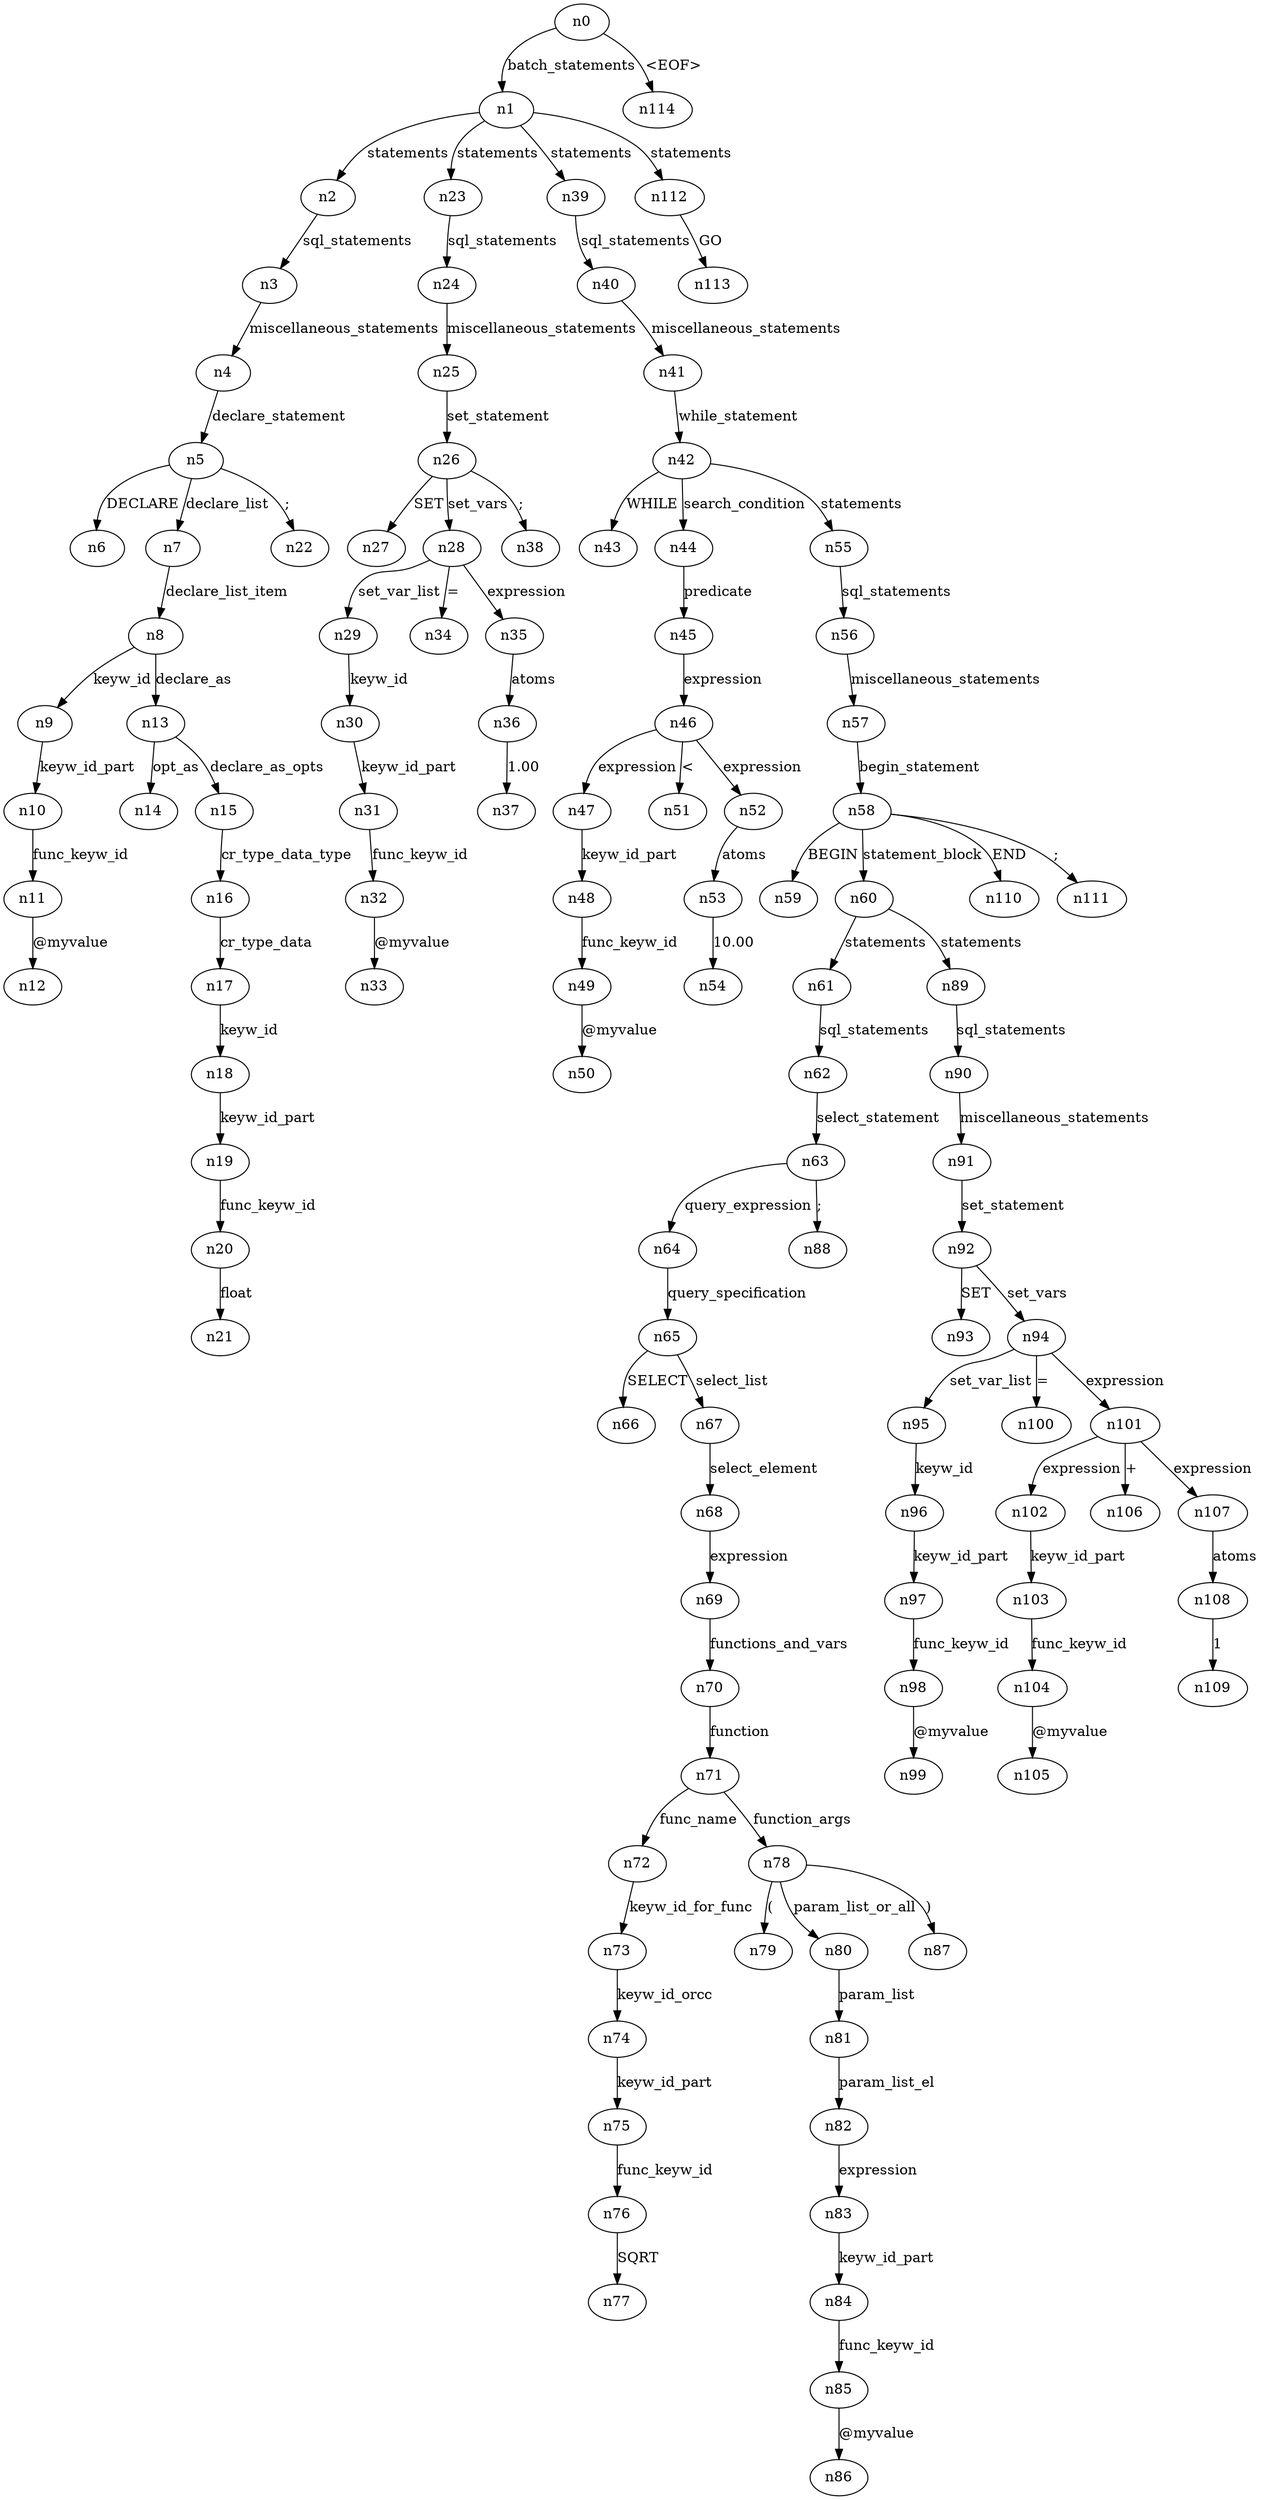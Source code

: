 digraph ParseTree {
  n0 -> n1 [label="batch_statements"];
  n1 -> n2 [label="statements"];
  n2 -> n3 [label="sql_statements"];
  n3 -> n4 [label="miscellaneous_statements"];
  n4 -> n5 [label="declare_statement"];
  n5 -> n6 [label="DECLARE"];
  n5 -> n7 [label="declare_list"];
  n7 -> n8 [label="declare_list_item"];
  n8 -> n9 [label="keyw_id"];
  n9 -> n10 [label="keyw_id_part"];
  n10 -> n11 [label="func_keyw_id"];
  n11 -> n12 [label="@myvalue"];
  n8 -> n13 [label="declare_as"];
  n13 -> n14 [label="opt_as"];
  n13 -> n15 [label="declare_as_opts"];
  n15 -> n16 [label="cr_type_data_type"];
  n16 -> n17 [label="cr_type_data"];
  n17 -> n18 [label="keyw_id"];
  n18 -> n19 [label="keyw_id_part"];
  n19 -> n20 [label="func_keyw_id"];
  n20 -> n21 [label="float"];
  n5 -> n22 [label=";"];
  n1 -> n23 [label="statements"];
  n23 -> n24 [label="sql_statements"];
  n24 -> n25 [label="miscellaneous_statements"];
  n25 -> n26 [label="set_statement"];
  n26 -> n27 [label="SET"];
  n26 -> n28 [label="set_vars"];
  n28 -> n29 [label="set_var_list"];
  n29 -> n30 [label="keyw_id"];
  n30 -> n31 [label="keyw_id_part"];
  n31 -> n32 [label="func_keyw_id"];
  n32 -> n33 [label="@myvalue"];
  n28 -> n34 [label="="];
  n28 -> n35 [label="expression"];
  n35 -> n36 [label="atoms"];
  n36 -> n37 [label="1.00"];
  n26 -> n38 [label=";"];
  n1 -> n39 [label="statements"];
  n39 -> n40 [label="sql_statements"];
  n40 -> n41 [label="miscellaneous_statements"];
  n41 -> n42 [label="while_statement"];
  n42 -> n43 [label="WHILE"];
  n42 -> n44 [label="search_condition"];
  n44 -> n45 [label="predicate"];
  n45 -> n46 [label="expression"];
  n46 -> n47 [label="expression"];
  n47 -> n48 [label="keyw_id_part"];
  n48 -> n49 [label="func_keyw_id"];
  n49 -> n50 [label="@myvalue"];
  n46 -> n51 [label="<"];
  n46 -> n52 [label="expression"];
  n52 -> n53 [label="atoms"];
  n53 -> n54 [label="10.00"];
  n42 -> n55 [label="statements"];
  n55 -> n56 [label="sql_statements"];
  n56 -> n57 [label="miscellaneous_statements"];
  n57 -> n58 [label="begin_statement"];
  n58 -> n59 [label="BEGIN"];
  n58 -> n60 [label="statement_block"];
  n60 -> n61 [label="statements"];
  n61 -> n62 [label="sql_statements"];
  n62 -> n63 [label="select_statement"];
  n63 -> n64 [label="query_expression"];
  n64 -> n65 [label="query_specification"];
  n65 -> n66 [label="SELECT"];
  n65 -> n67 [label="select_list"];
  n67 -> n68 [label="select_element"];
  n68 -> n69 [label="expression"];
  n69 -> n70 [label="functions_and_vars"];
  n70 -> n71 [label="function"];
  n71 -> n72 [label="func_name"];
  n72 -> n73 [label="keyw_id_for_func"];
  n73 -> n74 [label="keyw_id_orcc"];
  n74 -> n75 [label="keyw_id_part"];
  n75 -> n76 [label="func_keyw_id"];
  n76 -> n77 [label="SQRT"];
  n71 -> n78 [label="function_args"];
  n78 -> n79 [label="("];
  n78 -> n80 [label="param_list_or_all"];
  n80 -> n81 [label="param_list"];
  n81 -> n82 [label="param_list_el"];
  n82 -> n83 [label="expression"];
  n83 -> n84 [label="keyw_id_part"];
  n84 -> n85 [label="func_keyw_id"];
  n85 -> n86 [label="@myvalue"];
  n78 -> n87 [label=")"];
  n63 -> n88 [label=";"];
  n60 -> n89 [label="statements"];
  n89 -> n90 [label="sql_statements"];
  n90 -> n91 [label="miscellaneous_statements"];
  n91 -> n92 [label="set_statement"];
  n92 -> n93 [label="SET"];
  n92 -> n94 [label="set_vars"];
  n94 -> n95 [label="set_var_list"];
  n95 -> n96 [label="keyw_id"];
  n96 -> n97 [label="keyw_id_part"];
  n97 -> n98 [label="func_keyw_id"];
  n98 -> n99 [label="@myvalue"];
  n94 -> n100 [label="="];
  n94 -> n101 [label="expression"];
  n101 -> n102 [label="expression"];
  n102 -> n103 [label="keyw_id_part"];
  n103 -> n104 [label="func_keyw_id"];
  n104 -> n105 [label="@myvalue"];
  n101 -> n106 [label="+"];
  n101 -> n107 [label="expression"];
  n107 -> n108 [label="atoms"];
  n108 -> n109 [label="1"];
  n58 -> n110 [label="END"];
  n58 -> n111 [label=";"];
  n1 -> n112 [label="statements"];
  n112 -> n113 [label="GO"];
  n0 -> n114 [label="<EOF>"];
}